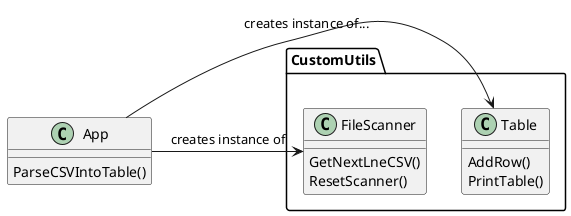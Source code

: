 @startuml

App : ParseCSVIntoTable()
App -> CustomUtils.Table : creates instance of...
CustomUtils.Table : AddRow()
CustomUtils.Table : PrintTable()
CustomUtils.FileScanner <- App : creates instance of
CustomUtils.FileScanner : GetNextLneCSV()
CustomUtils.FileScanner : ResetScanner()


@enduml
